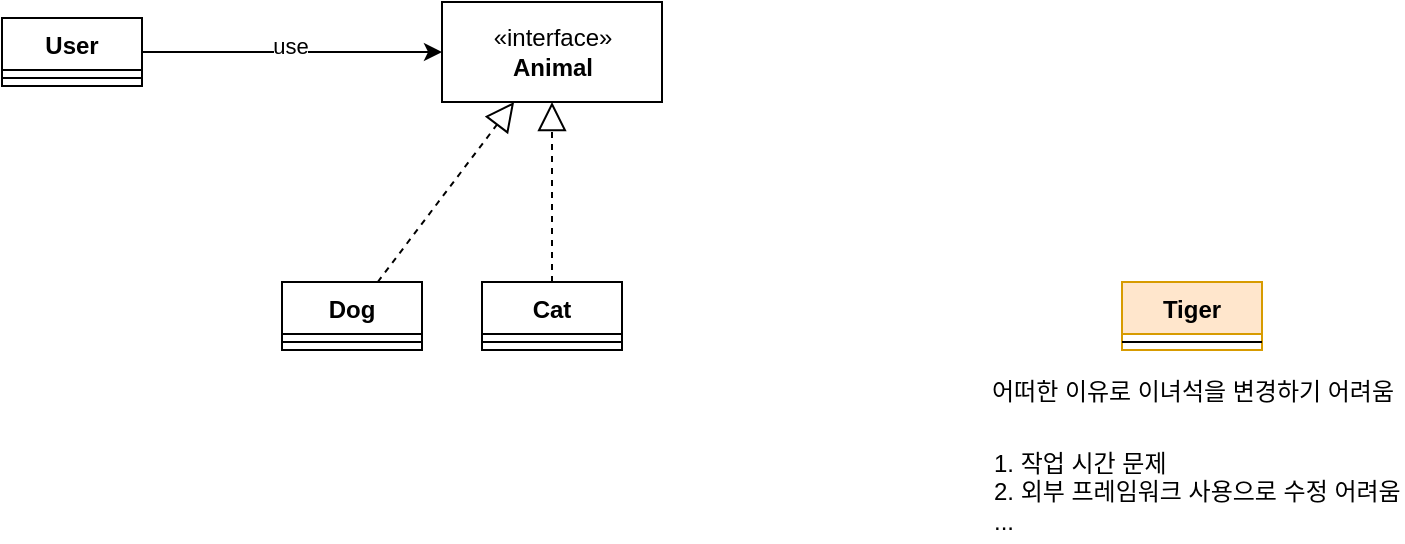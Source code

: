 <mxfile version="20.2.3" type="device" pages="2"><diagram id="0VVwmmYHGV-DxR_8y2Bg" name="문제상황"><mxGraphModel dx="1010" dy="998" grid="1" gridSize="10" guides="1" tooltips="1" connect="1" arrows="1" fold="1" page="1" pageScale="1" pageWidth="850" pageHeight="1100" math="0" shadow="0"><root><mxCell id="0"/><mxCell id="1" parent="0"/><mxCell id="dqlNFZDBKaEg-Cz7FBTa-12" style="edgeStyle=orthogonalEdgeStyle;rounded=0;orthogonalLoop=1;jettySize=auto;html=1;" parent="1" source="dqlNFZDBKaEg-Cz7FBTa-5" target="dqlNFZDBKaEg-Cz7FBTa-11" edge="1"><mxGeometry relative="1" as="geometry"/></mxCell><mxCell id="dqlNFZDBKaEg-Cz7FBTa-13" value="use" style="edgeLabel;html=1;align=center;verticalAlign=middle;resizable=0;points=[];" parent="dqlNFZDBKaEg-Cz7FBTa-12" vertex="1" connectable="0"><mxGeometry x="-0.013" y="3" relative="1" as="geometry"><mxPoint as="offset"/></mxGeometry></mxCell><mxCell id="dqlNFZDBKaEg-Cz7FBTa-5" value="User" style="swimlane;fontStyle=1;align=center;verticalAlign=top;childLayout=stackLayout;horizontal=1;startSize=26;horizontalStack=0;resizeParent=1;resizeParentMax=0;resizeLast=0;collapsible=1;marginBottom=0;" parent="1" vertex="1"><mxGeometry x="150" y="268" width="70" height="34" as="geometry"/></mxCell><mxCell id="dqlNFZDBKaEg-Cz7FBTa-7" value="" style="line;strokeWidth=1;fillColor=none;align=left;verticalAlign=middle;spacingTop=-1;spacingLeft=3;spacingRight=3;rotatable=0;labelPosition=right;points=[];portConstraint=eastwest;" parent="dqlNFZDBKaEg-Cz7FBTa-5" vertex="1"><mxGeometry y="26" width="70" height="8" as="geometry"/></mxCell><mxCell id="dqlNFZDBKaEg-Cz7FBTa-11" value="«interface»&lt;br&gt;&lt;b&gt;Animal&lt;/b&gt;" style="html=1;" parent="1" vertex="1"><mxGeometry x="370" y="260" width="110" height="50" as="geometry"/></mxCell><mxCell id="dqlNFZDBKaEg-Cz7FBTa-14" value="Dog" style="swimlane;fontStyle=1;align=center;verticalAlign=top;childLayout=stackLayout;horizontal=1;startSize=26;horizontalStack=0;resizeParent=1;resizeParentMax=0;resizeLast=0;collapsible=1;marginBottom=0;" parent="1" vertex="1"><mxGeometry x="290" y="400" width="70" height="34" as="geometry"/></mxCell><mxCell id="dqlNFZDBKaEg-Cz7FBTa-15" value="" style="line;strokeWidth=1;fillColor=none;align=left;verticalAlign=middle;spacingTop=-1;spacingLeft=3;spacingRight=3;rotatable=0;labelPosition=right;points=[];portConstraint=eastwest;" parent="dqlNFZDBKaEg-Cz7FBTa-14" vertex="1"><mxGeometry y="26" width="70" height="8" as="geometry"/></mxCell><mxCell id="dqlNFZDBKaEg-Cz7FBTa-16" value="Cat" style="swimlane;fontStyle=1;align=center;verticalAlign=top;childLayout=stackLayout;horizontal=1;startSize=26;horizontalStack=0;resizeParent=1;resizeParentMax=0;resizeLast=0;collapsible=1;marginBottom=0;" parent="1" vertex="1"><mxGeometry x="390" y="400" width="70" height="34" as="geometry"/></mxCell><mxCell id="dqlNFZDBKaEg-Cz7FBTa-17" value="" style="line;strokeWidth=1;fillColor=none;align=left;verticalAlign=middle;spacingTop=-1;spacingLeft=3;spacingRight=3;rotatable=0;labelPosition=right;points=[];portConstraint=eastwest;" parent="dqlNFZDBKaEg-Cz7FBTa-16" vertex="1"><mxGeometry y="26" width="70" height="8" as="geometry"/></mxCell><mxCell id="dqlNFZDBKaEg-Cz7FBTa-18" value="" style="endArrow=block;dashed=1;endFill=0;endSize=12;html=1;rounded=0;" parent="1" source="dqlNFZDBKaEg-Cz7FBTa-14" target="dqlNFZDBKaEg-Cz7FBTa-11" edge="1"><mxGeometry width="160" relative="1" as="geometry"><mxPoint x="340" y="500" as="sourcePoint"/><mxPoint x="500" y="500" as="targetPoint"/></mxGeometry></mxCell><mxCell id="dqlNFZDBKaEg-Cz7FBTa-19" value="" style="endArrow=block;dashed=1;endFill=0;endSize=12;html=1;rounded=0;" parent="1" source="dqlNFZDBKaEg-Cz7FBTa-16" target="dqlNFZDBKaEg-Cz7FBTa-11" edge="1"><mxGeometry width="160" relative="1" as="geometry"><mxPoint x="340" y="500" as="sourcePoint"/><mxPoint x="500" y="500" as="targetPoint"/></mxGeometry></mxCell><mxCell id="dqlNFZDBKaEg-Cz7FBTa-20" value="Tiger" style="swimlane;fontStyle=1;align=center;verticalAlign=top;childLayout=stackLayout;horizontal=1;startSize=26;horizontalStack=0;resizeParent=1;resizeParentMax=0;resizeLast=0;collapsible=1;marginBottom=0;fillColor=#ffe6cc;strokeColor=#d79b00;" parent="1" vertex="1"><mxGeometry x="710" y="400" width="70" height="34" as="geometry"/></mxCell><mxCell id="dqlNFZDBKaEg-Cz7FBTa-21" value="" style="line;strokeWidth=1;fillColor=none;align=left;verticalAlign=middle;spacingTop=-1;spacingLeft=3;spacingRight=3;rotatable=0;labelPosition=right;points=[];portConstraint=eastwest;" parent="dqlNFZDBKaEg-Cz7FBTa-20" vertex="1"><mxGeometry y="26" width="70" height="8" as="geometry"/></mxCell><mxCell id="dqlNFZDBKaEg-Cz7FBTa-22" value="어떠한 이유로 이녀석을 변경하기 어려움" style="text;html=1;strokeColor=none;fillColor=none;align=center;verticalAlign=middle;whiteSpace=wrap;rounded=0;" parent="1" vertex="1"><mxGeometry x="642.5" y="440" width="205" height="30" as="geometry"/></mxCell><mxCell id="dqlNFZDBKaEg-Cz7FBTa-23" value="1. 작업 시간 문제&lt;br&gt;2. 외부 프레임워크 사용으로 수정 어려움&lt;br&gt;...&lt;br&gt;" style="text;html=1;strokeColor=none;fillColor=none;align=left;verticalAlign=middle;whiteSpace=wrap;rounded=0;" parent="1" vertex="1"><mxGeometry x="644" y="480" width="206.25" height="50" as="geometry"/></mxCell></root></mxGraphModel></diagram><diagram id="UV-XetHuaItug3cWh1Sv" name="Adapter 적용"><mxGraphModel dx="1010" dy="998" grid="1" gridSize="10" guides="1" tooltips="1" connect="1" arrows="1" fold="1" page="1" pageScale="1" pageWidth="850" pageHeight="1100" math="0" shadow="0"><root><mxCell id="0"/><mxCell id="1" parent="0"/><mxCell id="_I8sBJ0jTNOjy1zh2M0T-1" style="edgeStyle=orthogonalEdgeStyle;rounded=0;orthogonalLoop=1;jettySize=auto;html=1;" parent="1" source="_I8sBJ0jTNOjy1zh2M0T-3" target="_I8sBJ0jTNOjy1zh2M0T-5" edge="1"><mxGeometry relative="1" as="geometry"/></mxCell><mxCell id="_I8sBJ0jTNOjy1zh2M0T-2" value="use" style="edgeLabel;html=1;align=center;verticalAlign=middle;resizable=0;points=[];" parent="_I8sBJ0jTNOjy1zh2M0T-1" vertex="1" connectable="0"><mxGeometry x="-0.013" y="3" relative="1" as="geometry"><mxPoint as="offset"/></mxGeometry></mxCell><mxCell id="_I8sBJ0jTNOjy1zh2M0T-3" value="User" style="swimlane;fontStyle=1;align=center;verticalAlign=top;childLayout=stackLayout;horizontal=1;startSize=26;horizontalStack=0;resizeParent=1;resizeParentMax=0;resizeLast=0;collapsible=1;marginBottom=0;" parent="1" vertex="1"><mxGeometry x="150" y="268" width="70" height="34" as="geometry"/></mxCell><mxCell id="_I8sBJ0jTNOjy1zh2M0T-4" value="" style="line;strokeWidth=1;fillColor=none;align=left;verticalAlign=middle;spacingTop=-1;spacingLeft=3;spacingRight=3;rotatable=0;labelPosition=right;points=[];portConstraint=eastwest;" parent="_I8sBJ0jTNOjy1zh2M0T-3" vertex="1"><mxGeometry y="26" width="70" height="8" as="geometry"/></mxCell><mxCell id="_I8sBJ0jTNOjy1zh2M0T-5" value="«interface»&lt;br&gt;&lt;b&gt;Animal&lt;/b&gt;" style="html=1;" parent="1" vertex="1"><mxGeometry x="370" y="260" width="110" height="50" as="geometry"/></mxCell><mxCell id="_I8sBJ0jTNOjy1zh2M0T-6" value="Dog" style="swimlane;fontStyle=1;align=center;verticalAlign=top;childLayout=stackLayout;horizontal=1;startSize=26;horizontalStack=0;resizeParent=1;resizeParentMax=0;resizeLast=0;collapsible=1;marginBottom=0;" parent="1" vertex="1"><mxGeometry x="290" y="400" width="70" height="34" as="geometry"/></mxCell><mxCell id="_I8sBJ0jTNOjy1zh2M0T-7" value="" style="line;strokeWidth=1;fillColor=none;align=left;verticalAlign=middle;spacingTop=-1;spacingLeft=3;spacingRight=3;rotatable=0;labelPosition=right;points=[];portConstraint=eastwest;" parent="_I8sBJ0jTNOjy1zh2M0T-6" vertex="1"><mxGeometry y="26" width="70" height="8" as="geometry"/></mxCell><mxCell id="_I8sBJ0jTNOjy1zh2M0T-8" value="Cat" style="swimlane;fontStyle=1;align=center;verticalAlign=top;childLayout=stackLayout;horizontal=1;startSize=26;horizontalStack=0;resizeParent=1;resizeParentMax=0;resizeLast=0;collapsible=1;marginBottom=0;" parent="1" vertex="1"><mxGeometry x="390" y="400" width="70" height="34" as="geometry"/></mxCell><mxCell id="_I8sBJ0jTNOjy1zh2M0T-9" value="" style="line;strokeWidth=1;fillColor=none;align=left;verticalAlign=middle;spacingTop=-1;spacingLeft=3;spacingRight=3;rotatable=0;labelPosition=right;points=[];portConstraint=eastwest;" parent="_I8sBJ0jTNOjy1zh2M0T-8" vertex="1"><mxGeometry y="26" width="70" height="8" as="geometry"/></mxCell><mxCell id="_I8sBJ0jTNOjy1zh2M0T-10" value="" style="endArrow=block;dashed=1;endFill=0;endSize=12;html=1;rounded=0;" parent="1" source="_I8sBJ0jTNOjy1zh2M0T-6" target="_I8sBJ0jTNOjy1zh2M0T-5" edge="1"><mxGeometry width="160" relative="1" as="geometry"><mxPoint x="340" y="500" as="sourcePoint"/><mxPoint x="500" y="500" as="targetPoint"/></mxGeometry></mxCell><mxCell id="_I8sBJ0jTNOjy1zh2M0T-11" value="" style="endArrow=block;dashed=1;endFill=0;endSize=12;html=1;rounded=0;" parent="1" source="_I8sBJ0jTNOjy1zh2M0T-8" target="_I8sBJ0jTNOjy1zh2M0T-5" edge="1"><mxGeometry width="160" relative="1" as="geometry"><mxPoint x="340" y="500" as="sourcePoint"/><mxPoint x="500" y="500" as="targetPoint"/></mxGeometry></mxCell><mxCell id="_I8sBJ0jTNOjy1zh2M0T-12" value="Tiger" style="swimlane;fontStyle=1;align=center;verticalAlign=top;childLayout=stackLayout;horizontal=1;startSize=26;horizontalStack=0;resizeParent=1;resizeParentMax=0;resizeLast=0;collapsible=1;marginBottom=0;fillColor=#ffe6cc;strokeColor=#d79b00;" parent="1" vertex="1"><mxGeometry x="710" y="400" width="70" height="34" as="geometry"/></mxCell><mxCell id="_I8sBJ0jTNOjy1zh2M0T-13" value="" style="line;strokeWidth=1;fillColor=none;align=left;verticalAlign=middle;spacingTop=-1;spacingLeft=3;spacingRight=3;rotatable=0;labelPosition=right;points=[];portConstraint=eastwest;" parent="_I8sBJ0jTNOjy1zh2M0T-12" vertex="1"><mxGeometry y="26" width="70" height="8" as="geometry"/></mxCell><mxCell id="_I8sBJ0jTNOjy1zh2M0T-16" value="TigerAdapter" style="swimlane;fontStyle=1;align=center;verticalAlign=top;childLayout=stackLayout;horizontal=1;startSize=26;horizontalStack=0;resizeParent=1;resizeParentMax=0;resizeLast=0;collapsible=1;marginBottom=0;" parent="1" vertex="1"><mxGeometry x="480" y="400" width="130" height="34" as="geometry"/></mxCell><mxCell id="_I8sBJ0jTNOjy1zh2M0T-17" value="" style="line;strokeWidth=1;fillColor=none;align=left;verticalAlign=middle;spacingTop=-1;spacingLeft=3;spacingRight=3;rotatable=0;labelPosition=right;points=[];portConstraint=eastwest;" parent="_I8sBJ0jTNOjy1zh2M0T-16" vertex="1"><mxGeometry y="26" width="130" height="8" as="geometry"/></mxCell><mxCell id="_I8sBJ0jTNOjy1zh2M0T-18" value="" style="endArrow=block;dashed=1;endFill=0;endSize=12;html=1;rounded=0;" parent="1" source="_I8sBJ0jTNOjy1zh2M0T-16" target="_I8sBJ0jTNOjy1zh2M0T-5" edge="1"><mxGeometry width="160" relative="1" as="geometry"><mxPoint x="435" y="410" as="sourcePoint"/><mxPoint x="435" y="320" as="targetPoint"/></mxGeometry></mxCell><mxCell id="_I8sBJ0jTNOjy1zh2M0T-19" value="" style="endArrow=diamondThin;endFill=0;endSize=24;html=1;rounded=0;" parent="1" source="_I8sBJ0jTNOjy1zh2M0T-12" target="_I8sBJ0jTNOjy1zh2M0T-16" edge="1"><mxGeometry width="160" relative="1" as="geometry"><mxPoint x="340" y="510" as="sourcePoint"/><mxPoint x="500" y="510" as="targetPoint"/></mxGeometry></mxCell><mxCell id="_I8sBJ0jTNOjy1zh2M0T-21" value="&amp;lt;-에 속함" style="edgeLabel;html=1;align=center;verticalAlign=middle;resizable=0;points=[];" parent="_I8sBJ0jTNOjy1zh2M0T-19" vertex="1" connectable="0"><mxGeometry x="-0.12" relative="1" as="geometry"><mxPoint as="offset"/></mxGeometry></mxCell></root></mxGraphModel></diagram></mxfile>
